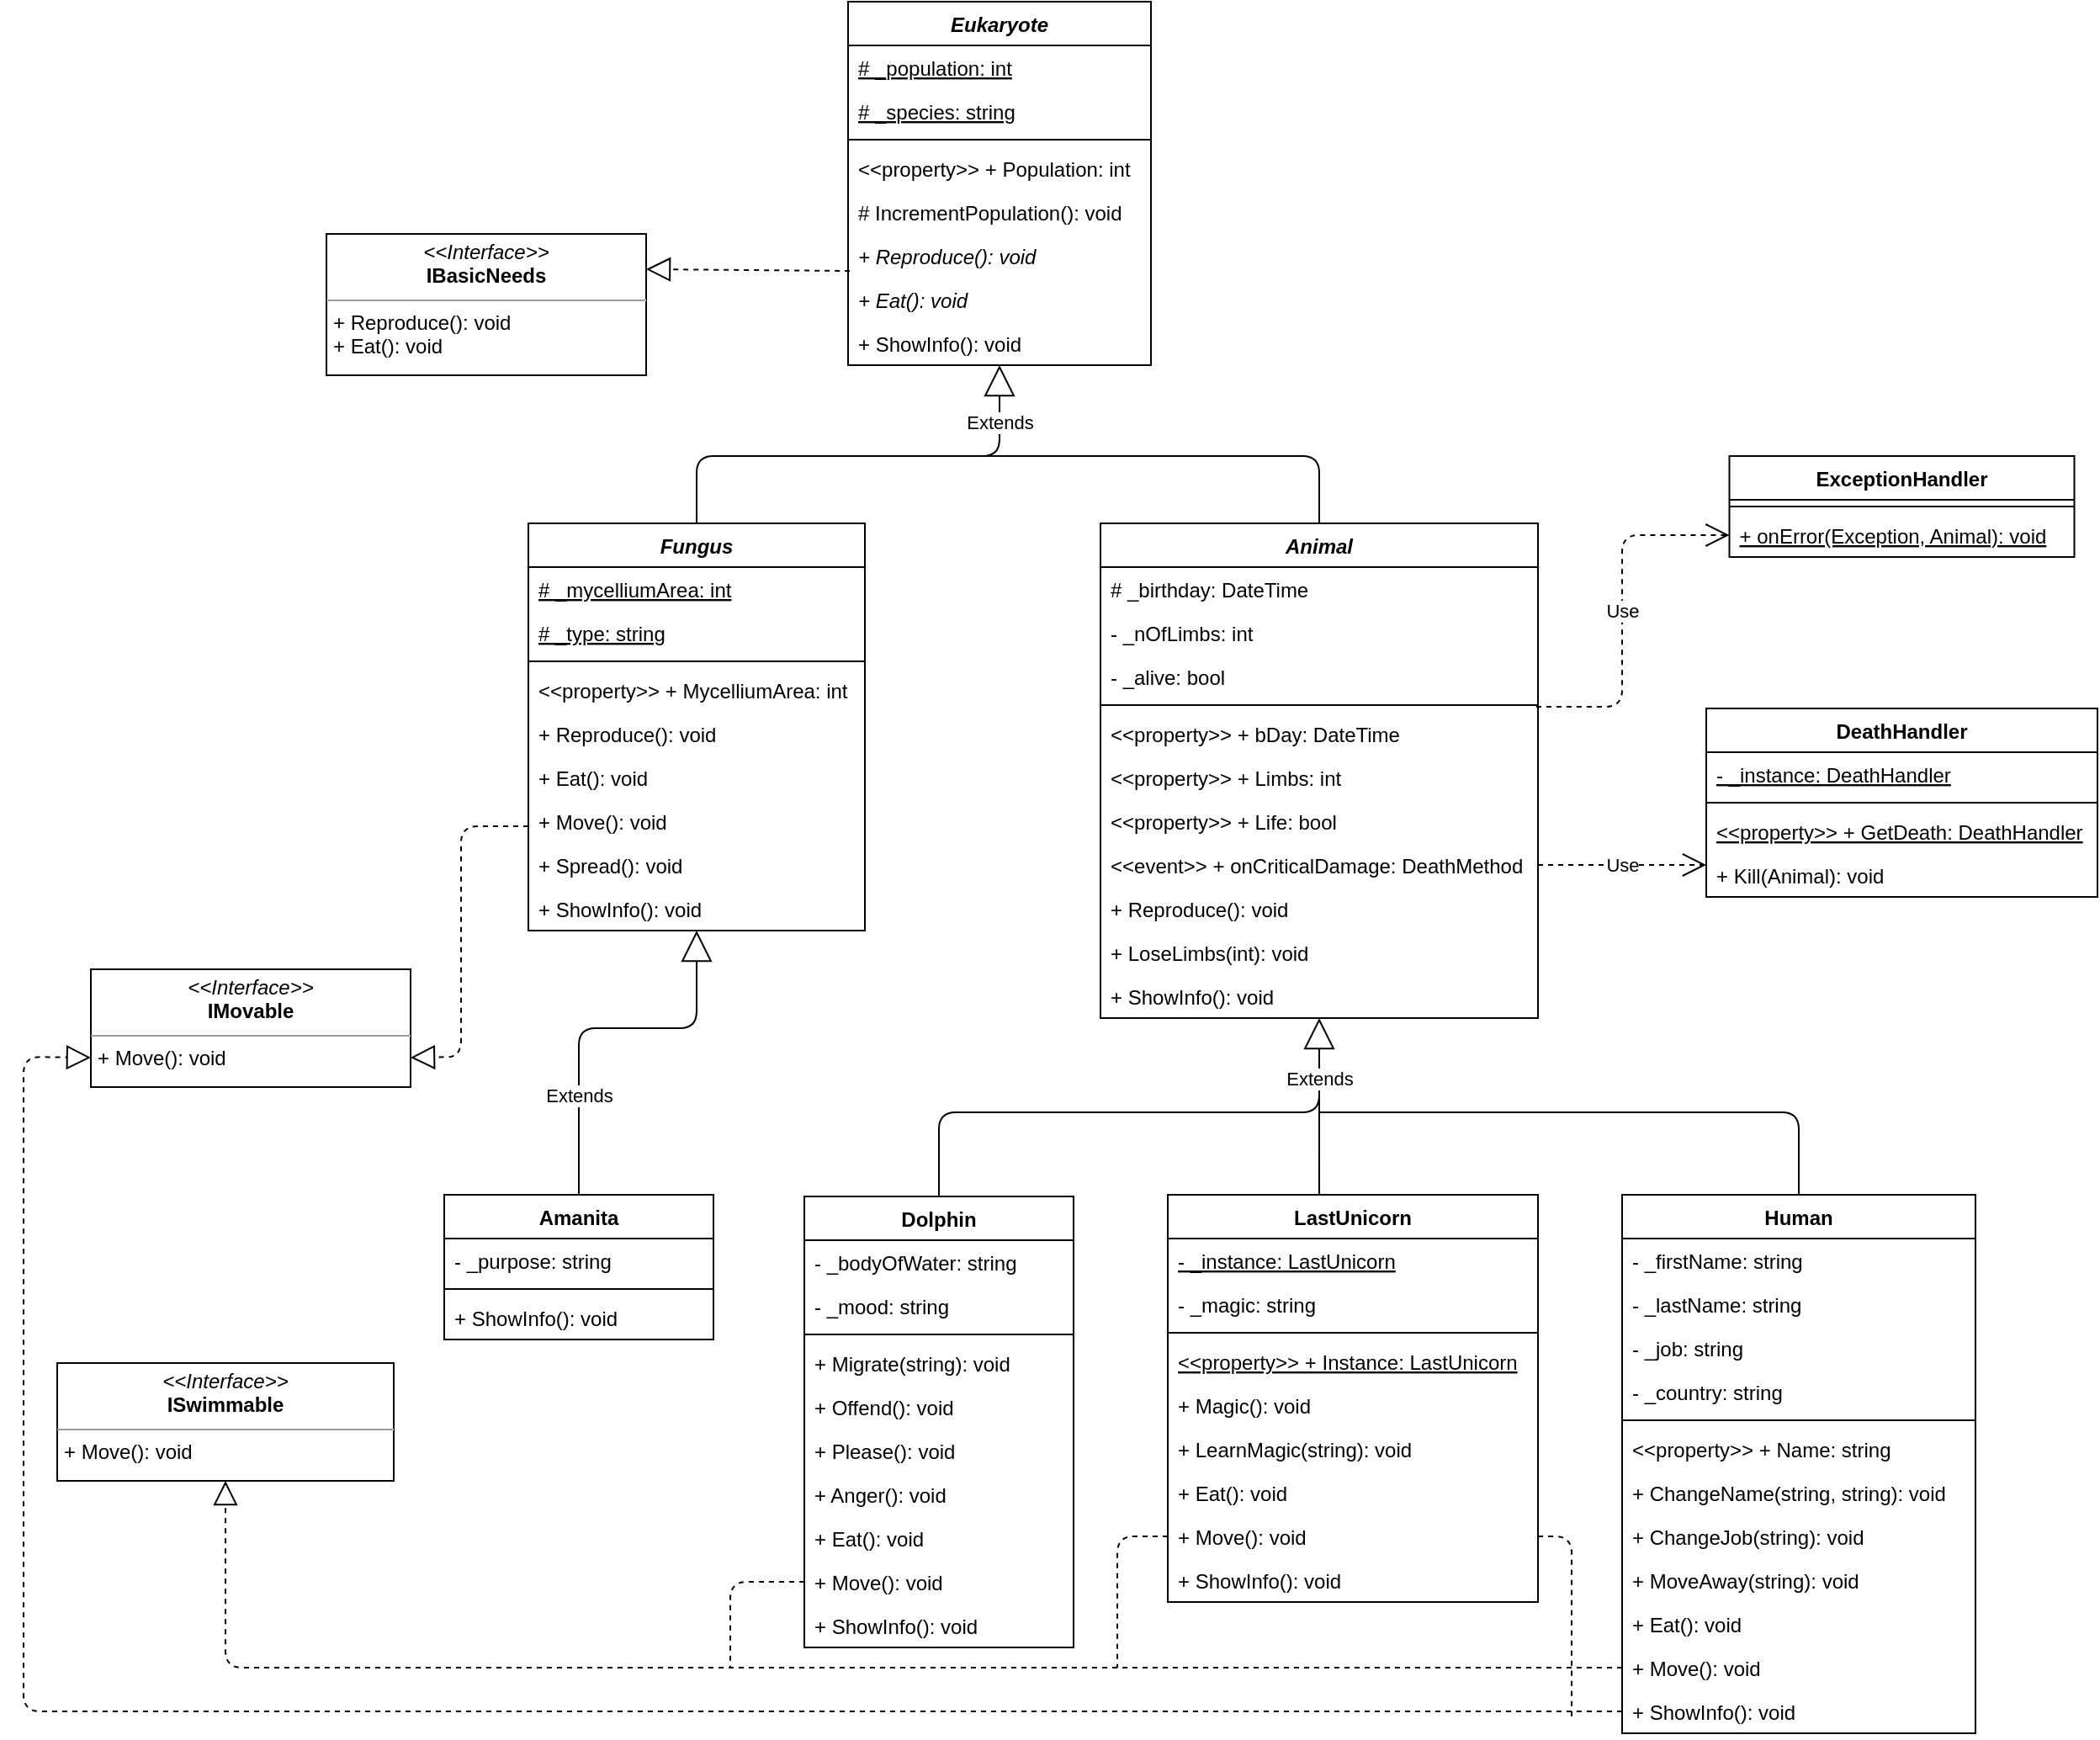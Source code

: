 <mxfile version="13.8.1" type="device"><diagram id="wo3dqONX5-iYI4Mib-73" name="Page-1"><mxGraphModel dx="2858" dy="1104" grid="1" gridSize="10" guides="1" tooltips="1" connect="1" arrows="1" fold="1" page="1" pageScale="1" pageWidth="827" pageHeight="1169" math="0" shadow="0"><root><mxCell id="0"/><mxCell id="1" parent="0"/><mxCell id="CgaPBYnjkdCMX2NC7nPn-116" value="" style="endArrow=none;html=1;exitX=0.409;exitY=0.004;exitDx=0;exitDy=0;exitPerimeter=0;" edge="1" parent="1" source="CgaPBYnjkdCMX2NC7nPn-84"><mxGeometry width="50" height="50" relative="1" as="geometry"><mxPoint x="540" y="630" as="sourcePoint"/><mxPoint x="560" y="660" as="targetPoint"/></mxGeometry></mxCell><mxCell id="CgaPBYnjkdCMX2NC7nPn-5" value="&lt;p style=&quot;margin: 0px ; margin-top: 4px ; text-align: center&quot;&gt;&lt;i&gt;&amp;lt;&amp;lt;Interface&amp;gt;&amp;gt;&lt;/i&gt;&lt;br&gt;&lt;b&gt;IBasicNeeds&lt;/b&gt;&lt;/p&gt;&lt;hr size=&quot;1&quot;&gt;&lt;p style=&quot;margin: 0px ; margin-left: 4px&quot;&gt;+ Reproduce(): void&lt;br&gt;+ Eat(): void&lt;br&gt;&lt;/p&gt;" style="verticalAlign=top;align=left;overflow=fill;fontSize=12;fontFamily=Helvetica;html=1;" vertex="1" parent="1"><mxGeometry x="-30" y="148" width="190" height="84" as="geometry"/></mxCell><mxCell id="CgaPBYnjkdCMX2NC7nPn-28" value="&lt;p style=&quot;margin: 0px ; margin-top: 4px ; text-align: center&quot;&gt;&lt;i&gt;&amp;lt;&amp;lt;Interface&amp;gt;&amp;gt;&lt;/i&gt;&lt;br&gt;&lt;b&gt;IMovable&lt;/b&gt;&lt;/p&gt;&lt;hr size=&quot;1&quot;&gt;&lt;p style=&quot;margin: 0px ; margin-left: 4px&quot;&gt;+ Move(): void&lt;br&gt;&lt;/p&gt;" style="verticalAlign=top;align=left;overflow=fill;fontSize=12;fontFamily=Helvetica;html=1;" vertex="1" parent="1"><mxGeometry x="-170" y="585" width="190" height="70" as="geometry"/></mxCell><mxCell id="CgaPBYnjkdCMX2NC7nPn-30" value="&lt;p style=&quot;margin: 0px ; margin-top: 4px ; text-align: center&quot;&gt;&lt;i&gt;&amp;lt;&amp;lt;Interface&amp;gt;&amp;gt;&lt;/i&gt;&lt;br&gt;&lt;b&gt;ISwimmable&lt;/b&gt;&lt;/p&gt;&lt;hr size=&quot;1&quot;&gt;&lt;p style=&quot;margin: 0px ; margin-left: 4px&quot;&gt;+ Move(): void&lt;br&gt;&lt;/p&gt;" style="verticalAlign=top;align=left;overflow=fill;fontSize=12;fontFamily=Helvetica;html=1;" vertex="1" parent="1"><mxGeometry x="-190" y="819" width="200" height="70" as="geometry"/></mxCell><mxCell id="CgaPBYnjkdCMX2NC7nPn-12" value="Fungus" style="swimlane;fontStyle=3;align=center;verticalAlign=top;childLayout=stackLayout;horizontal=1;startSize=26;horizontalStack=0;resizeParent=1;resizeParentMax=0;resizeLast=0;collapsible=1;marginBottom=0;" vertex="1" parent="1"><mxGeometry x="90" y="320" width="200" height="242" as="geometry"/></mxCell><mxCell id="CgaPBYnjkdCMX2NC7nPn-51" value="# _mycelliumArea: int" style="text;strokeColor=none;fillColor=none;align=left;verticalAlign=top;spacingLeft=4;spacingRight=4;overflow=hidden;rotatable=0;points=[[0,0.5],[1,0.5]];portConstraint=eastwest;fontStyle=4" vertex="1" parent="CgaPBYnjkdCMX2NC7nPn-12"><mxGeometry y="26" width="200" height="26" as="geometry"/></mxCell><mxCell id="CgaPBYnjkdCMX2NC7nPn-52" value="# _type: string" style="text;strokeColor=none;fillColor=none;align=left;verticalAlign=top;spacingLeft=4;spacingRight=4;overflow=hidden;rotatable=0;points=[[0,0.5],[1,0.5]];portConstraint=eastwest;fontStyle=4" vertex="1" parent="CgaPBYnjkdCMX2NC7nPn-12"><mxGeometry y="52" width="200" height="26" as="geometry"/></mxCell><mxCell id="CgaPBYnjkdCMX2NC7nPn-14" value="" style="line;strokeWidth=1;fillColor=none;align=left;verticalAlign=middle;spacingTop=-1;spacingLeft=3;spacingRight=3;rotatable=0;labelPosition=right;points=[];portConstraint=eastwest;" vertex="1" parent="CgaPBYnjkdCMX2NC7nPn-12"><mxGeometry y="78" width="200" height="8" as="geometry"/></mxCell><mxCell id="CgaPBYnjkdCMX2NC7nPn-54" value="&lt;&lt;property&gt;&gt; + MycelliumArea: int" style="text;strokeColor=none;fillColor=none;align=left;verticalAlign=top;spacingLeft=4;spacingRight=4;overflow=hidden;rotatable=0;points=[[0,0.5],[1,0.5]];portConstraint=eastwest;fontStyle=0" vertex="1" parent="CgaPBYnjkdCMX2NC7nPn-12"><mxGeometry y="86" width="200" height="26" as="geometry"/></mxCell><mxCell id="CgaPBYnjkdCMX2NC7nPn-55" value="+ Reproduce(): void" style="text;strokeColor=none;fillColor=none;align=left;verticalAlign=top;spacingLeft=4;spacingRight=4;overflow=hidden;rotatable=0;points=[[0,0.5],[1,0.5]];portConstraint=eastwest;fontStyle=0" vertex="1" parent="CgaPBYnjkdCMX2NC7nPn-12"><mxGeometry y="112" width="200" height="26" as="geometry"/></mxCell><mxCell id="CgaPBYnjkdCMX2NC7nPn-56" value="+ Eat(): void" style="text;strokeColor=none;fillColor=none;align=left;verticalAlign=top;spacingLeft=4;spacingRight=4;overflow=hidden;rotatable=0;points=[[0,0.5],[1,0.5]];portConstraint=eastwest;fontStyle=0" vertex="1" parent="CgaPBYnjkdCMX2NC7nPn-12"><mxGeometry y="138" width="200" height="26" as="geometry"/></mxCell><mxCell id="CgaPBYnjkdCMX2NC7nPn-57" value="+ Move(): void" style="text;strokeColor=none;fillColor=none;align=left;verticalAlign=top;spacingLeft=4;spacingRight=4;overflow=hidden;rotatable=0;points=[[0,0.5],[1,0.5]];portConstraint=eastwest;fontStyle=0" vertex="1" parent="CgaPBYnjkdCMX2NC7nPn-12"><mxGeometry y="164" width="200" height="26" as="geometry"/></mxCell><mxCell id="CgaPBYnjkdCMX2NC7nPn-58" value="+ Spread(): void" style="text;strokeColor=none;fillColor=none;align=left;verticalAlign=top;spacingLeft=4;spacingRight=4;overflow=hidden;rotatable=0;points=[[0,0.5],[1,0.5]];portConstraint=eastwest;fontStyle=0" vertex="1" parent="CgaPBYnjkdCMX2NC7nPn-12"><mxGeometry y="190" width="200" height="26" as="geometry"/></mxCell><mxCell id="CgaPBYnjkdCMX2NC7nPn-59" value="+ ShowInfo(): void" style="text;strokeColor=none;fillColor=none;align=left;verticalAlign=top;spacingLeft=4;spacingRight=4;overflow=hidden;rotatable=0;points=[[0,0.5],[1,0.5]];portConstraint=eastwest;fontStyle=0" vertex="1" parent="CgaPBYnjkdCMX2NC7nPn-12"><mxGeometry y="216" width="200" height="26" as="geometry"/></mxCell><mxCell id="CgaPBYnjkdCMX2NC7nPn-1" value="Animal" style="swimlane;fontStyle=3;align=center;verticalAlign=top;childLayout=stackLayout;horizontal=1;startSize=26;horizontalStack=0;resizeParent=1;resizeParentMax=0;resizeLast=0;collapsible=1;marginBottom=0;" vertex="1" parent="1"><mxGeometry x="430" y="320" width="260" height="294" as="geometry"/></mxCell><mxCell id="CgaPBYnjkdCMX2NC7nPn-2" value="# _birthday: DateTime" style="text;strokeColor=none;fillColor=none;align=left;verticalAlign=top;spacingLeft=4;spacingRight=4;overflow=hidden;rotatable=0;points=[[0,0.5],[1,0.5]];portConstraint=eastwest;" vertex="1" parent="CgaPBYnjkdCMX2NC7nPn-1"><mxGeometry y="26" width="260" height="26" as="geometry"/></mxCell><mxCell id="CgaPBYnjkdCMX2NC7nPn-40" value="- _nOfLimbs: int" style="text;strokeColor=none;fillColor=none;align=left;verticalAlign=top;spacingLeft=4;spacingRight=4;overflow=hidden;rotatable=0;points=[[0,0.5],[1,0.5]];portConstraint=eastwest;" vertex="1" parent="CgaPBYnjkdCMX2NC7nPn-1"><mxGeometry y="52" width="260" height="26" as="geometry"/></mxCell><mxCell id="CgaPBYnjkdCMX2NC7nPn-47" value="- _alive: bool" style="text;strokeColor=none;fillColor=none;align=left;verticalAlign=top;spacingLeft=4;spacingRight=4;overflow=hidden;rotatable=0;points=[[0,0.5],[1,0.5]];portConstraint=eastwest;" vertex="1" parent="CgaPBYnjkdCMX2NC7nPn-1"><mxGeometry y="78" width="260" height="26" as="geometry"/></mxCell><mxCell id="CgaPBYnjkdCMX2NC7nPn-3" value="" style="line;strokeWidth=1;fillColor=none;align=left;verticalAlign=middle;spacingTop=-1;spacingLeft=3;spacingRight=3;rotatable=0;labelPosition=right;points=[];portConstraint=eastwest;" vertex="1" parent="CgaPBYnjkdCMX2NC7nPn-1"><mxGeometry y="104" width="260" height="8" as="geometry"/></mxCell><mxCell id="CgaPBYnjkdCMX2NC7nPn-48" value="&lt;&lt;property&gt;&gt; + bDay: DateTime" style="text;strokeColor=none;fillColor=none;align=left;verticalAlign=top;spacingLeft=4;spacingRight=4;overflow=hidden;rotatable=0;points=[[0,0.5],[1,0.5]];portConstraint=eastwest;fontStyle=0" vertex="1" parent="CgaPBYnjkdCMX2NC7nPn-1"><mxGeometry y="112" width="260" height="26" as="geometry"/></mxCell><mxCell id="CgaPBYnjkdCMX2NC7nPn-49" value="&lt;&lt;property&gt;&gt; + Limbs: int" style="text;strokeColor=none;fillColor=none;align=left;verticalAlign=top;spacingLeft=4;spacingRight=4;overflow=hidden;rotatable=0;points=[[0,0.5],[1,0.5]];portConstraint=eastwest;fontStyle=0" vertex="1" parent="CgaPBYnjkdCMX2NC7nPn-1"><mxGeometry y="138" width="260" height="26" as="geometry"/></mxCell><mxCell id="CgaPBYnjkdCMX2NC7nPn-50" value="&lt;&lt;property&gt;&gt; + Life: bool" style="text;strokeColor=none;fillColor=none;align=left;verticalAlign=top;spacingLeft=4;spacingRight=4;overflow=hidden;rotatable=0;points=[[0,0.5],[1,0.5]];portConstraint=eastwest;fontStyle=0" vertex="1" parent="CgaPBYnjkdCMX2NC7nPn-1"><mxGeometry y="164" width="260" height="26" as="geometry"/></mxCell><mxCell id="CgaPBYnjkdCMX2NC7nPn-99" value="&lt;&lt;event&gt;&gt; + onCriticalDamage: DeathMethod" style="text;strokeColor=none;fillColor=none;align=left;verticalAlign=top;spacingLeft=4;spacingRight=4;overflow=hidden;rotatable=0;points=[[0,0.5],[1,0.5]];portConstraint=eastwest;fontStyle=0" vertex="1" parent="CgaPBYnjkdCMX2NC7nPn-1"><mxGeometry y="190" width="260" height="26" as="geometry"/></mxCell><mxCell id="CgaPBYnjkdCMX2NC7nPn-41" value="+ Reproduce(): void" style="text;strokeColor=none;fillColor=none;align=left;verticalAlign=top;spacingLeft=4;spacingRight=4;overflow=hidden;rotatable=0;points=[[0,0.5],[1,0.5]];portConstraint=eastwest;fontStyle=0" vertex="1" parent="CgaPBYnjkdCMX2NC7nPn-1"><mxGeometry y="216" width="260" height="26" as="geometry"/></mxCell><mxCell id="CgaPBYnjkdCMX2NC7nPn-42" value="+ LoseLimbs(int): void" style="text;strokeColor=none;fillColor=none;align=left;verticalAlign=top;spacingLeft=4;spacingRight=4;overflow=hidden;rotatable=0;points=[[0,0.5],[1,0.5]];portConstraint=eastwest;fontStyle=0" vertex="1" parent="CgaPBYnjkdCMX2NC7nPn-1"><mxGeometry y="242" width="260" height="26" as="geometry"/></mxCell><mxCell id="CgaPBYnjkdCMX2NC7nPn-43" value="+ ShowInfo(): void" style="text;strokeColor=none;fillColor=none;align=left;verticalAlign=top;spacingLeft=4;spacingRight=4;overflow=hidden;rotatable=0;points=[[0,0.5],[1,0.5]];portConstraint=eastwest;" vertex="1" parent="CgaPBYnjkdCMX2NC7nPn-1"><mxGeometry y="268" width="260" height="26" as="geometry"/></mxCell><mxCell id="CgaPBYnjkdCMX2NC7nPn-31" value="Eukaryote" style="swimlane;fontStyle=3;align=center;verticalAlign=top;childLayout=stackLayout;horizontal=1;startSize=26;horizontalStack=0;resizeParent=1;resizeParentMax=0;resizeLast=0;collapsible=1;marginBottom=0;" vertex="1" parent="1"><mxGeometry x="280" y="10" width="180" height="216" as="geometry"/></mxCell><mxCell id="CgaPBYnjkdCMX2NC7nPn-32" value="# _population: int" style="text;strokeColor=none;fillColor=none;align=left;verticalAlign=top;spacingLeft=4;spacingRight=4;overflow=hidden;rotatable=0;points=[[0,0.5],[1,0.5]];portConstraint=eastwest;fontStyle=4" vertex="1" parent="CgaPBYnjkdCMX2NC7nPn-31"><mxGeometry y="26" width="180" height="26" as="geometry"/></mxCell><mxCell id="CgaPBYnjkdCMX2NC7nPn-35" value="# _species: string" style="text;strokeColor=none;fillColor=none;align=left;verticalAlign=top;spacingLeft=4;spacingRight=4;overflow=hidden;rotatable=0;points=[[0,0.5],[1,0.5]];portConstraint=eastwest;fontStyle=4" vertex="1" parent="CgaPBYnjkdCMX2NC7nPn-31"><mxGeometry y="52" width="180" height="26" as="geometry"/></mxCell><mxCell id="CgaPBYnjkdCMX2NC7nPn-33" value="" style="line;strokeWidth=1;fillColor=none;align=left;verticalAlign=middle;spacingTop=-1;spacingLeft=3;spacingRight=3;rotatable=0;labelPosition=right;points=[];portConstraint=eastwest;" vertex="1" parent="CgaPBYnjkdCMX2NC7nPn-31"><mxGeometry y="78" width="180" height="8" as="geometry"/></mxCell><mxCell id="CgaPBYnjkdCMX2NC7nPn-45" value="&lt;&lt;property&gt;&gt; + Population: int" style="text;strokeColor=none;fillColor=none;align=left;verticalAlign=top;spacingLeft=4;spacingRight=4;overflow=hidden;rotatable=0;points=[[0,0.5],[1,0.5]];portConstraint=eastwest;fontStyle=0" vertex="1" parent="CgaPBYnjkdCMX2NC7nPn-31"><mxGeometry y="86" width="180" height="26" as="geometry"/></mxCell><mxCell id="CgaPBYnjkdCMX2NC7nPn-34" value="# IncrementPopulation(): void" style="text;strokeColor=none;fillColor=none;align=left;verticalAlign=top;spacingLeft=4;spacingRight=4;overflow=hidden;rotatable=0;points=[[0,0.5],[1,0.5]];portConstraint=eastwest;" vertex="1" parent="CgaPBYnjkdCMX2NC7nPn-31"><mxGeometry y="112" width="180" height="26" as="geometry"/></mxCell><mxCell id="CgaPBYnjkdCMX2NC7nPn-36" value="+ Reproduce(): void" style="text;strokeColor=none;fillColor=none;align=left;verticalAlign=top;spacingLeft=4;spacingRight=4;overflow=hidden;rotatable=0;points=[[0,0.5],[1,0.5]];portConstraint=eastwest;fontStyle=2" vertex="1" parent="CgaPBYnjkdCMX2NC7nPn-31"><mxGeometry y="138" width="180" height="26" as="geometry"/></mxCell><mxCell id="CgaPBYnjkdCMX2NC7nPn-38" value="+ Eat(): void" style="text;strokeColor=none;fillColor=none;align=left;verticalAlign=top;spacingLeft=4;spacingRight=4;overflow=hidden;rotatable=0;points=[[0,0.5],[1,0.5]];portConstraint=eastwest;fontStyle=2" vertex="1" parent="CgaPBYnjkdCMX2NC7nPn-31"><mxGeometry y="164" width="180" height="26" as="geometry"/></mxCell><mxCell id="CgaPBYnjkdCMX2NC7nPn-39" value="+ ShowInfo(): void" style="text;strokeColor=none;fillColor=none;align=left;verticalAlign=top;spacingLeft=4;spacingRight=4;overflow=hidden;rotatable=0;points=[[0,0.5],[1,0.5]];portConstraint=eastwest;fontStyle=0" vertex="1" parent="CgaPBYnjkdCMX2NC7nPn-31"><mxGeometry y="190" width="180" height="26" as="geometry"/></mxCell><mxCell id="CgaPBYnjkdCMX2NC7nPn-20" value="Dolphin" style="swimlane;fontStyle=1;align=center;verticalAlign=top;childLayout=stackLayout;horizontal=1;startSize=26;horizontalStack=0;resizeParent=1;resizeParentMax=0;resizeLast=0;collapsible=1;marginBottom=0;" vertex="1" parent="1"><mxGeometry x="254" y="720" width="160" height="268" as="geometry"/></mxCell><mxCell id="CgaPBYnjkdCMX2NC7nPn-61" value="- _bodyOfWater: string" style="text;strokeColor=none;fillColor=none;align=left;verticalAlign=top;spacingLeft=4;spacingRight=4;overflow=hidden;rotatable=0;points=[[0,0.5],[1,0.5]];portConstraint=eastwest;" vertex="1" parent="CgaPBYnjkdCMX2NC7nPn-20"><mxGeometry y="26" width="160" height="26" as="geometry"/></mxCell><mxCell id="CgaPBYnjkdCMX2NC7nPn-60" value="- _mood: string" style="text;strokeColor=none;fillColor=none;align=left;verticalAlign=top;spacingLeft=4;spacingRight=4;overflow=hidden;rotatable=0;points=[[0,0.5],[1,0.5]];portConstraint=eastwest;" vertex="1" parent="CgaPBYnjkdCMX2NC7nPn-20"><mxGeometry y="52" width="160" height="26" as="geometry"/></mxCell><mxCell id="CgaPBYnjkdCMX2NC7nPn-22" value="" style="line;strokeWidth=1;fillColor=none;align=left;verticalAlign=middle;spacingTop=-1;spacingLeft=3;spacingRight=3;rotatable=0;labelPosition=right;points=[];portConstraint=eastwest;" vertex="1" parent="CgaPBYnjkdCMX2NC7nPn-20"><mxGeometry y="78" width="160" height="8" as="geometry"/></mxCell><mxCell id="CgaPBYnjkdCMX2NC7nPn-63" value="+ Migrate(string): void" style="text;strokeColor=none;fillColor=none;align=left;verticalAlign=top;spacingLeft=4;spacingRight=4;overflow=hidden;rotatable=0;points=[[0,0.5],[1,0.5]];portConstraint=eastwest;fontStyle=0" vertex="1" parent="CgaPBYnjkdCMX2NC7nPn-20"><mxGeometry y="86" width="160" height="26" as="geometry"/></mxCell><mxCell id="CgaPBYnjkdCMX2NC7nPn-66" value="+ Offend(): void" style="text;strokeColor=none;fillColor=none;align=left;verticalAlign=top;spacingLeft=4;spacingRight=4;overflow=hidden;rotatable=0;points=[[0,0.5],[1,0.5]];portConstraint=eastwest;fontStyle=0" vertex="1" parent="CgaPBYnjkdCMX2NC7nPn-20"><mxGeometry y="112" width="160" height="26" as="geometry"/></mxCell><mxCell id="CgaPBYnjkdCMX2NC7nPn-65" value="+ Please(): void" style="text;strokeColor=none;fillColor=none;align=left;verticalAlign=top;spacingLeft=4;spacingRight=4;overflow=hidden;rotatable=0;points=[[0,0.5],[1,0.5]];portConstraint=eastwest;fontStyle=0" vertex="1" parent="CgaPBYnjkdCMX2NC7nPn-20"><mxGeometry y="138" width="160" height="26" as="geometry"/></mxCell><mxCell id="CgaPBYnjkdCMX2NC7nPn-64" value="+ Anger(): void" style="text;strokeColor=none;fillColor=none;align=left;verticalAlign=top;spacingLeft=4;spacingRight=4;overflow=hidden;rotatable=0;points=[[0,0.5],[1,0.5]];portConstraint=eastwest;fontStyle=0" vertex="1" parent="CgaPBYnjkdCMX2NC7nPn-20"><mxGeometry y="164" width="160" height="26" as="geometry"/></mxCell><mxCell id="CgaPBYnjkdCMX2NC7nPn-67" value="+ Eat(): void" style="text;strokeColor=none;fillColor=none;align=left;verticalAlign=top;spacingLeft=4;spacingRight=4;overflow=hidden;rotatable=0;points=[[0,0.5],[1,0.5]];portConstraint=eastwest;fontStyle=0" vertex="1" parent="CgaPBYnjkdCMX2NC7nPn-20"><mxGeometry y="190" width="160" height="26" as="geometry"/></mxCell><mxCell id="CgaPBYnjkdCMX2NC7nPn-68" value="+ Move(): void" style="text;strokeColor=none;fillColor=none;align=left;verticalAlign=top;spacingLeft=4;spacingRight=4;overflow=hidden;rotatable=0;points=[[0,0.5],[1,0.5]];portConstraint=eastwest;fontStyle=0" vertex="1" parent="CgaPBYnjkdCMX2NC7nPn-20"><mxGeometry y="216" width="160" height="26" as="geometry"/></mxCell><mxCell id="CgaPBYnjkdCMX2NC7nPn-62" value="+ ShowInfo(): void" style="text;strokeColor=none;fillColor=none;align=left;verticalAlign=top;spacingLeft=4;spacingRight=4;overflow=hidden;rotatable=0;points=[[0,0.5],[1,0.5]];portConstraint=eastwest;fontStyle=0" vertex="1" parent="CgaPBYnjkdCMX2NC7nPn-20"><mxGeometry y="242" width="160" height="26" as="geometry"/></mxCell><mxCell id="CgaPBYnjkdCMX2NC7nPn-84" value="LastUnicorn" style="swimlane;fontStyle=1;align=center;verticalAlign=top;childLayout=stackLayout;horizontal=1;startSize=26;horizontalStack=0;resizeParent=1;resizeParentMax=0;resizeLast=0;collapsible=1;marginBottom=0;" vertex="1" parent="1"><mxGeometry x="470" y="719" width="220" height="242" as="geometry"/></mxCell><mxCell id="CgaPBYnjkdCMX2NC7nPn-88" value="- _instance: LastUnicorn" style="text;strokeColor=none;fillColor=none;align=left;verticalAlign=top;spacingLeft=4;spacingRight=4;overflow=hidden;rotatable=0;points=[[0,0.5],[1,0.5]];portConstraint=eastwest;fontStyle=4" vertex="1" parent="CgaPBYnjkdCMX2NC7nPn-84"><mxGeometry y="26" width="220" height="26" as="geometry"/></mxCell><mxCell id="CgaPBYnjkdCMX2NC7nPn-89" value="- _magic: string" style="text;strokeColor=none;fillColor=none;align=left;verticalAlign=top;spacingLeft=4;spacingRight=4;overflow=hidden;rotatable=0;points=[[0,0.5],[1,0.5]];portConstraint=eastwest;" vertex="1" parent="CgaPBYnjkdCMX2NC7nPn-84"><mxGeometry y="52" width="220" height="26" as="geometry"/></mxCell><mxCell id="CgaPBYnjkdCMX2NC7nPn-86" value="" style="line;strokeWidth=1;fillColor=none;align=left;verticalAlign=middle;spacingTop=-1;spacingLeft=3;spacingRight=3;rotatable=0;labelPosition=right;points=[];portConstraint=eastwest;" vertex="1" parent="CgaPBYnjkdCMX2NC7nPn-84"><mxGeometry y="78" width="220" height="8" as="geometry"/></mxCell><mxCell id="CgaPBYnjkdCMX2NC7nPn-91" value="&lt;&lt;property&gt;&gt; + Instance: LastUnicorn" style="text;strokeColor=none;fillColor=none;align=left;verticalAlign=top;spacingLeft=4;spacingRight=4;overflow=hidden;rotatable=0;points=[[0,0.5],[1,0.5]];portConstraint=eastwest;fontStyle=4" vertex="1" parent="CgaPBYnjkdCMX2NC7nPn-84"><mxGeometry y="86" width="220" height="26" as="geometry"/></mxCell><mxCell id="CgaPBYnjkdCMX2NC7nPn-87" value="+ Magic(): void" style="text;strokeColor=none;fillColor=none;align=left;verticalAlign=top;spacingLeft=4;spacingRight=4;overflow=hidden;rotatable=0;points=[[0,0.5],[1,0.5]];portConstraint=eastwest;" vertex="1" parent="CgaPBYnjkdCMX2NC7nPn-84"><mxGeometry y="112" width="220" height="26" as="geometry"/></mxCell><mxCell id="CgaPBYnjkdCMX2NC7nPn-90" value="+ LearnMagic(string): void" style="text;strokeColor=none;fillColor=none;align=left;verticalAlign=top;spacingLeft=4;spacingRight=4;overflow=hidden;rotatable=0;points=[[0,0.5],[1,0.5]];portConstraint=eastwest;fontStyle=0" vertex="1" parent="CgaPBYnjkdCMX2NC7nPn-84"><mxGeometry y="138" width="220" height="26" as="geometry"/></mxCell><mxCell id="CgaPBYnjkdCMX2NC7nPn-92" value="+ Eat(): void" style="text;strokeColor=none;fillColor=none;align=left;verticalAlign=top;spacingLeft=4;spacingRight=4;overflow=hidden;rotatable=0;points=[[0,0.5],[1,0.5]];portConstraint=eastwest;fontStyle=0" vertex="1" parent="CgaPBYnjkdCMX2NC7nPn-84"><mxGeometry y="164" width="220" height="26" as="geometry"/></mxCell><mxCell id="CgaPBYnjkdCMX2NC7nPn-93" value="+ Move(): void" style="text;strokeColor=none;fillColor=none;align=left;verticalAlign=top;spacingLeft=4;spacingRight=4;overflow=hidden;rotatable=0;points=[[0,0.5],[1,0.5]];portConstraint=eastwest;fontStyle=0" vertex="1" parent="CgaPBYnjkdCMX2NC7nPn-84"><mxGeometry y="190" width="220" height="26" as="geometry"/></mxCell><mxCell id="CgaPBYnjkdCMX2NC7nPn-94" value="+ ShowInfo(): void" style="text;strokeColor=none;fillColor=none;align=left;verticalAlign=top;spacingLeft=4;spacingRight=4;overflow=hidden;rotatable=0;points=[[0,0.5],[1,0.5]];portConstraint=eastwest;fontStyle=0" vertex="1" parent="CgaPBYnjkdCMX2NC7nPn-84"><mxGeometry y="216" width="220" height="26" as="geometry"/></mxCell><mxCell id="CgaPBYnjkdCMX2NC7nPn-16" value="Human" style="swimlane;fontStyle=1;align=center;verticalAlign=top;childLayout=stackLayout;horizontal=1;startSize=26;horizontalStack=0;resizeParent=1;resizeParentMax=0;resizeLast=0;collapsible=1;marginBottom=0;" vertex="1" parent="1"><mxGeometry x="740" y="719" width="210" height="320" as="geometry"/></mxCell><mxCell id="CgaPBYnjkdCMX2NC7nPn-70" value="- _firstName: string" style="text;strokeColor=none;fillColor=none;align=left;verticalAlign=top;spacingLeft=4;spacingRight=4;overflow=hidden;rotatable=0;points=[[0,0.5],[1,0.5]];portConstraint=eastwest;" vertex="1" parent="CgaPBYnjkdCMX2NC7nPn-16"><mxGeometry y="26" width="210" height="26" as="geometry"/></mxCell><mxCell id="CgaPBYnjkdCMX2NC7nPn-71" value="- _lastName: string" style="text;strokeColor=none;fillColor=none;align=left;verticalAlign=top;spacingLeft=4;spacingRight=4;overflow=hidden;rotatable=0;points=[[0,0.5],[1,0.5]];portConstraint=eastwest;" vertex="1" parent="CgaPBYnjkdCMX2NC7nPn-16"><mxGeometry y="52" width="210" height="26" as="geometry"/></mxCell><mxCell id="CgaPBYnjkdCMX2NC7nPn-73" value="- _job: string" style="text;strokeColor=none;fillColor=none;align=left;verticalAlign=top;spacingLeft=4;spacingRight=4;overflow=hidden;rotatable=0;points=[[0,0.5],[1,0.5]];portConstraint=eastwest;" vertex="1" parent="CgaPBYnjkdCMX2NC7nPn-16"><mxGeometry y="78" width="210" height="26" as="geometry"/></mxCell><mxCell id="CgaPBYnjkdCMX2NC7nPn-74" value="- _country: string" style="text;strokeColor=none;fillColor=none;align=left;verticalAlign=top;spacingLeft=4;spacingRight=4;overflow=hidden;rotatable=0;points=[[0,0.5],[1,0.5]];portConstraint=eastwest;" vertex="1" parent="CgaPBYnjkdCMX2NC7nPn-16"><mxGeometry y="104" width="210" height="26" as="geometry"/></mxCell><mxCell id="CgaPBYnjkdCMX2NC7nPn-18" value="" style="line;strokeWidth=1;fillColor=none;align=left;verticalAlign=middle;spacingTop=-1;spacingLeft=3;spacingRight=3;rotatable=0;labelPosition=right;points=[];portConstraint=eastwest;" vertex="1" parent="CgaPBYnjkdCMX2NC7nPn-16"><mxGeometry y="130" width="210" height="8" as="geometry"/></mxCell><mxCell id="CgaPBYnjkdCMX2NC7nPn-72" value="&lt;&lt;property&gt;&gt; + Name: string" style="text;strokeColor=none;fillColor=none;align=left;verticalAlign=top;spacingLeft=4;spacingRight=4;overflow=hidden;rotatable=0;points=[[0,0.5],[1,0.5]];portConstraint=eastwest;fontStyle=0" vertex="1" parent="CgaPBYnjkdCMX2NC7nPn-16"><mxGeometry y="138" width="210" height="26" as="geometry"/></mxCell><mxCell id="CgaPBYnjkdCMX2NC7nPn-76" value="+ ChangeName(string, string): void" style="text;strokeColor=none;fillColor=none;align=left;verticalAlign=top;spacingLeft=4;spacingRight=4;overflow=hidden;rotatable=0;points=[[0,0.5],[1,0.5]];portConstraint=eastwest;fontStyle=0" vertex="1" parent="CgaPBYnjkdCMX2NC7nPn-16"><mxGeometry y="164" width="210" height="26" as="geometry"/></mxCell><mxCell id="CgaPBYnjkdCMX2NC7nPn-77" value="+ ChangeJob(string): void" style="text;strokeColor=none;fillColor=none;align=left;verticalAlign=top;spacingLeft=4;spacingRight=4;overflow=hidden;rotatable=0;points=[[0,0.5],[1,0.5]];portConstraint=eastwest;fontStyle=0" vertex="1" parent="CgaPBYnjkdCMX2NC7nPn-16"><mxGeometry y="190" width="210" height="26" as="geometry"/></mxCell><mxCell id="CgaPBYnjkdCMX2NC7nPn-78" value="+ MoveAway(string): void" style="text;strokeColor=none;fillColor=none;align=left;verticalAlign=top;spacingLeft=4;spacingRight=4;overflow=hidden;rotatable=0;points=[[0,0.5],[1,0.5]];portConstraint=eastwest;fontStyle=0" vertex="1" parent="CgaPBYnjkdCMX2NC7nPn-16"><mxGeometry y="216" width="210" height="26" as="geometry"/></mxCell><mxCell id="CgaPBYnjkdCMX2NC7nPn-79" value="+ Eat(): void" style="text;strokeColor=none;fillColor=none;align=left;verticalAlign=top;spacingLeft=4;spacingRight=4;overflow=hidden;rotatable=0;points=[[0,0.5],[1,0.5]];portConstraint=eastwest;fontStyle=0" vertex="1" parent="CgaPBYnjkdCMX2NC7nPn-16"><mxGeometry y="242" width="210" height="26" as="geometry"/></mxCell><mxCell id="CgaPBYnjkdCMX2NC7nPn-80" value="+ Move(): void" style="text;strokeColor=none;fillColor=none;align=left;verticalAlign=top;spacingLeft=4;spacingRight=4;overflow=hidden;rotatable=0;points=[[0,0.5],[1,0.5]];portConstraint=eastwest;fontStyle=0" vertex="1" parent="CgaPBYnjkdCMX2NC7nPn-16"><mxGeometry y="268" width="210" height="26" as="geometry"/></mxCell><mxCell id="CgaPBYnjkdCMX2NC7nPn-81" value="+ ShowInfo(): void" style="text;strokeColor=none;fillColor=none;align=left;verticalAlign=top;spacingLeft=4;spacingRight=4;overflow=hidden;rotatable=0;points=[[0,0.5],[1,0.5]];portConstraint=eastwest;fontStyle=0" vertex="1" parent="CgaPBYnjkdCMX2NC7nPn-16"><mxGeometry y="294" width="210" height="26" as="geometry"/></mxCell><mxCell id="CgaPBYnjkdCMX2NC7nPn-111" value="Extends" style="endArrow=block;endSize=16;endFill=0;html=1;exitX=0.5;exitY=0;exitDx=0;exitDy=0;entryX=0.5;entryY=1;entryDx=0;entryDy=0;" edge="1" parent="1" source="CgaPBYnjkdCMX2NC7nPn-24" target="CgaPBYnjkdCMX2NC7nPn-12"><mxGeometry x="-0.48" width="160" relative="1" as="geometry"><mxPoint x="94" y="640" as="sourcePoint"/><mxPoint x="254" y="640" as="targetPoint"/><Array as="points"><mxPoint x="120" y="620"/><mxPoint x="190" y="620"/></Array><mxPoint as="offset"/></mxGeometry></mxCell><mxCell id="CgaPBYnjkdCMX2NC7nPn-112" value="Extends" style="endArrow=block;endSize=16;endFill=0;html=1;exitX=0.5;exitY=0;exitDx=0;exitDy=0;entryX=0.5;entryY=1;entryDx=0;entryDy=0;" edge="1" parent="1" source="CgaPBYnjkdCMX2NC7nPn-20" target="CgaPBYnjkdCMX2NC7nPn-1"><mxGeometry x="0.783" width="160" relative="1" as="geometry"><mxPoint x="90" y="757" as="sourcePoint"/><mxPoint x="240" y="600" as="targetPoint"/><Array as="points"><mxPoint x="334" y="670"/><mxPoint x="560" y="670"/></Array><mxPoint as="offset"/></mxGeometry></mxCell><mxCell id="CgaPBYnjkdCMX2NC7nPn-117" value="" style="endArrow=none;html=1;exitX=0.5;exitY=0;exitDx=0;exitDy=0;" edge="1" parent="1" source="CgaPBYnjkdCMX2NC7nPn-16"><mxGeometry width="50" height="50" relative="1" as="geometry"><mxPoint x="540" y="630" as="sourcePoint"/><mxPoint x="560" y="670" as="targetPoint"/><Array as="points"><mxPoint x="845" y="670"/></Array></mxGeometry></mxCell><mxCell id="CgaPBYnjkdCMX2NC7nPn-118" value="Extends" style="endArrow=block;endSize=16;endFill=0;html=1;exitX=0.5;exitY=0;exitDx=0;exitDy=0;entryX=0.5;entryY=1;entryDx=0;entryDy=0;" edge="1" parent="1" source="CgaPBYnjkdCMX2NC7nPn-12" target="CgaPBYnjkdCMX2NC7nPn-31"><mxGeometry x="0.752" width="160" relative="1" as="geometry"><mxPoint x="490" y="330" as="sourcePoint"/><mxPoint x="650" y="330" as="targetPoint"/><Array as="points"><mxPoint x="190" y="320"/><mxPoint x="190" y="280"/><mxPoint x="320" y="280"/><mxPoint x="370" y="280"/></Array><mxPoint as="offset"/></mxGeometry></mxCell><mxCell id="CgaPBYnjkdCMX2NC7nPn-119" value="" style="endArrow=none;html=1;exitX=0.5;exitY=0;exitDx=0;exitDy=0;" edge="1" parent="1" source="CgaPBYnjkdCMX2NC7nPn-1"><mxGeometry width="50" height="50" relative="1" as="geometry"><mxPoint x="540" y="360" as="sourcePoint"/><mxPoint x="360" y="280" as="targetPoint"/><Array as="points"><mxPoint x="560" y="280"/></Array></mxGeometry></mxCell><mxCell id="CgaPBYnjkdCMX2NC7nPn-120" value="" style="endArrow=block;dashed=1;endFill=0;endSize=12;html=1;entryX=1;entryY=0.25;entryDx=0;entryDy=0;exitX=0.006;exitY=0.846;exitDx=0;exitDy=0;exitPerimeter=0;" edge="1" parent="1" source="CgaPBYnjkdCMX2NC7nPn-36" target="CgaPBYnjkdCMX2NC7nPn-5"><mxGeometry width="160" relative="1" as="geometry"><mxPoint x="220" y="210" as="sourcePoint"/><mxPoint x="180" y="118" as="targetPoint"/></mxGeometry></mxCell><mxCell id="CgaPBYnjkdCMX2NC7nPn-121" value="" style="endArrow=block;dashed=1;endFill=0;endSize=12;html=1;entryX=1;entryY=0.75;entryDx=0;entryDy=0;" edge="1" parent="1" target="CgaPBYnjkdCMX2NC7nPn-28"><mxGeometry width="160" relative="1" as="geometry"><mxPoint x="90" y="500" as="sourcePoint"/><mxPoint x="-101.08" y="450" as="targetPoint"/><Array as="points"><mxPoint x="50" y="500"/><mxPoint x="50" y="570"/><mxPoint x="50" y="637"/></Array></mxGeometry></mxCell><mxCell id="CgaPBYnjkdCMX2NC7nPn-126" value="" style="endArrow=none;dashed=1;html=1;exitX=0;exitY=0.5;exitDx=0;exitDy=0;" edge="1" parent="1" source="CgaPBYnjkdCMX2NC7nPn-80"><mxGeometry width="50" height="50" relative="1" as="geometry"><mxPoint x="505" y="1032" as="sourcePoint"/><mxPoint x="420" y="1000" as="targetPoint"/><Array as="points"><mxPoint x="420" y="1000"/></Array></mxGeometry></mxCell><mxCell id="CgaPBYnjkdCMX2NC7nPn-127" value="" style="endArrow=block;dashed=1;endFill=0;endSize=12;html=1;exitX=0;exitY=0.5;exitDx=0;exitDy=0;entryX=0;entryY=0.75;entryDx=0;entryDy=0;" edge="1" parent="1" source="CgaPBYnjkdCMX2NC7nPn-81" target="CgaPBYnjkdCMX2NC7nPn-28"><mxGeometry width="160" relative="1" as="geometry"><mxPoint x="270" y="710" as="sourcePoint"/><mxPoint x="430" y="710" as="targetPoint"/><Array as="points"><mxPoint x="-210" y="1026"/><mxPoint x="-210" y="637"/></Array></mxGeometry></mxCell><mxCell id="CgaPBYnjkdCMX2NC7nPn-128" value="" style="endArrow=block;dashed=1;endFill=0;endSize=12;html=1;entryX=0.5;entryY=1;entryDx=0;entryDy=0;exitX=0;exitY=0.5;exitDx=0;exitDy=0;" edge="1" parent="1" source="CgaPBYnjkdCMX2NC7nPn-80" target="CgaPBYnjkdCMX2NC7nPn-30"><mxGeometry width="160" relative="1" as="geometry"><mxPoint x="225" y="794.5" as="sourcePoint"/><mxPoint x="70" y="935" as="targetPoint"/><Array as="points"><mxPoint x="-90" y="1000"/></Array></mxGeometry></mxCell><mxCell id="CgaPBYnjkdCMX2NC7nPn-129" value="" style="endArrow=none;dashed=1;html=1;exitX=0;exitY=0.5;exitDx=0;exitDy=0;" edge="1" parent="1" source="CgaPBYnjkdCMX2NC7nPn-68"><mxGeometry width="50" height="50" relative="1" as="geometry"><mxPoint x="320" y="910" as="sourcePoint"/><mxPoint x="210" y="1000" as="targetPoint"/><Array as="points"><mxPoint x="210" y="949"/></Array></mxGeometry></mxCell><mxCell id="CgaPBYnjkdCMX2NC7nPn-130" value="" style="endArrow=none;dashed=1;html=1;exitX=0;exitY=0.5;exitDx=0;exitDy=0;" edge="1" parent="1" source="CgaPBYnjkdCMX2NC7nPn-93"><mxGeometry width="50" height="50" relative="1" as="geometry"><mxPoint x="320" y="910" as="sourcePoint"/><mxPoint x="440" y="1000" as="targetPoint"/><Array as="points"><mxPoint x="440" y="922"/></Array></mxGeometry></mxCell><mxCell id="CgaPBYnjkdCMX2NC7nPn-131" value="" style="endArrow=none;dashed=1;html=1;exitX=1;exitY=0.5;exitDx=0;exitDy=0;" edge="1" parent="1" source="CgaPBYnjkdCMX2NC7nPn-93"><mxGeometry width="50" height="50" relative="1" as="geometry"><mxPoint x="700" y="1039" as="sourcePoint"/><mxPoint x="710" y="1030" as="targetPoint"/><Array as="points"><mxPoint x="710" y="922"/><mxPoint x="710" y="970"/></Array></mxGeometry></mxCell><mxCell id="CgaPBYnjkdCMX2NC7nPn-132" value="Use" style="endArrow=open;endSize=12;dashed=1;html=1;exitX=1;exitY=0.5;exitDx=0;exitDy=0;entryX=0;entryY=0.269;entryDx=0;entryDy=0;entryPerimeter=0;" edge="1" parent="1" source="CgaPBYnjkdCMX2NC7nPn-99" target="CgaPBYnjkdCMX2NC7nPn-110"><mxGeometry width="160" relative="1" as="geometry"><mxPoint x="770" y="560" as="sourcePoint"/><mxPoint x="930" y="560" as="targetPoint"/></mxGeometry></mxCell><mxCell id="CgaPBYnjkdCMX2NC7nPn-100" value="DeathHandler" style="swimlane;fontStyle=1;align=center;verticalAlign=top;childLayout=stackLayout;horizontal=1;startSize=26;horizontalStack=0;resizeParent=1;resizeParentMax=0;resizeLast=0;collapsible=1;marginBottom=0;" vertex="1" parent="1"><mxGeometry x="790" y="430" width="232.5" height="112" as="geometry"/></mxCell><mxCell id="CgaPBYnjkdCMX2NC7nPn-106" value="- _instance: DeathHandler" style="text;strokeColor=none;fillColor=none;align=left;verticalAlign=top;spacingLeft=4;spacingRight=4;overflow=hidden;rotatable=0;points=[[0,0.5],[1,0.5]];portConstraint=eastwest;fontStyle=4" vertex="1" parent="CgaPBYnjkdCMX2NC7nPn-100"><mxGeometry y="26" width="232.5" height="26" as="geometry"/></mxCell><mxCell id="CgaPBYnjkdCMX2NC7nPn-102" value="" style="line;strokeWidth=1;fillColor=none;align=left;verticalAlign=middle;spacingTop=-1;spacingLeft=3;spacingRight=3;rotatable=0;labelPosition=right;points=[];portConstraint=eastwest;" vertex="1" parent="CgaPBYnjkdCMX2NC7nPn-100"><mxGeometry y="52" width="232.5" height="8" as="geometry"/></mxCell><mxCell id="CgaPBYnjkdCMX2NC7nPn-107" value="&lt;&lt;property&gt;&gt; + GetDeath: DeathHandler" style="text;strokeColor=none;fillColor=none;align=left;verticalAlign=top;spacingLeft=4;spacingRight=4;overflow=hidden;rotatable=0;points=[[0,0.5],[1,0.5]];portConstraint=eastwest;fontStyle=4" vertex="1" parent="CgaPBYnjkdCMX2NC7nPn-100"><mxGeometry y="60" width="232.5" height="26" as="geometry"/></mxCell><mxCell id="CgaPBYnjkdCMX2NC7nPn-110" value="+ Kill(Animal): void" style="text;strokeColor=none;fillColor=none;align=left;verticalAlign=top;spacingLeft=4;spacingRight=4;overflow=hidden;rotatable=0;points=[[0,0.5],[1,0.5]];portConstraint=eastwest;fontStyle=0" vertex="1" parent="CgaPBYnjkdCMX2NC7nPn-100"><mxGeometry y="86" width="232.5" height="26" as="geometry"/></mxCell><mxCell id="CgaPBYnjkdCMX2NC7nPn-95" value="ExceptionHandler" style="swimlane;fontStyle=1;align=center;verticalAlign=top;childLayout=stackLayout;horizontal=1;startSize=26;horizontalStack=0;resizeParent=1;resizeParentMax=0;resizeLast=0;collapsible=1;marginBottom=0;" vertex="1" parent="1"><mxGeometry x="803.75" y="280" width="205" height="60" as="geometry"/></mxCell><mxCell id="CgaPBYnjkdCMX2NC7nPn-97" value="" style="line;strokeWidth=1;fillColor=none;align=left;verticalAlign=middle;spacingTop=-1;spacingLeft=3;spacingRight=3;rotatable=0;labelPosition=right;points=[];portConstraint=eastwest;" vertex="1" parent="CgaPBYnjkdCMX2NC7nPn-95"><mxGeometry y="26" width="205" height="8" as="geometry"/></mxCell><mxCell id="CgaPBYnjkdCMX2NC7nPn-98" value="+ onError(Exception, Animal): void" style="text;strokeColor=none;fillColor=none;align=left;verticalAlign=top;spacingLeft=4;spacingRight=4;overflow=hidden;rotatable=0;points=[[0,0.5],[1,0.5]];portConstraint=eastwest;fontStyle=4" vertex="1" parent="CgaPBYnjkdCMX2NC7nPn-95"><mxGeometry y="34" width="205" height="26" as="geometry"/></mxCell><mxCell id="CgaPBYnjkdCMX2NC7nPn-133" value="Use" style="endArrow=open;endSize=12;dashed=1;html=1;exitX=0.996;exitY=-0.115;exitDx=0;exitDy=0;entryX=0;entryY=0.5;entryDx=0;entryDy=0;exitPerimeter=0;" edge="1" parent="1" source="CgaPBYnjkdCMX2NC7nPn-48" target="CgaPBYnjkdCMX2NC7nPn-98"><mxGeometry width="160" relative="1" as="geometry"><mxPoint x="690" y="523" as="sourcePoint"/><mxPoint x="790" y="522.994" as="targetPoint"/><Array as="points"><mxPoint x="740" y="429"/><mxPoint x="740" y="327"/></Array></mxGeometry></mxCell><mxCell id="CgaPBYnjkdCMX2NC7nPn-24" value="Amanita" style="swimlane;fontStyle=1;align=center;verticalAlign=top;childLayout=stackLayout;horizontal=1;startSize=26;horizontalStack=0;resizeParent=1;resizeParentMax=0;resizeLast=0;collapsible=1;marginBottom=0;" vertex="1" parent="1"><mxGeometry x="40" y="719" width="160" height="86" as="geometry"/></mxCell><mxCell id="CgaPBYnjkdCMX2NC7nPn-82" value="- _purpose: string" style="text;strokeColor=none;fillColor=none;align=left;verticalAlign=top;spacingLeft=4;spacingRight=4;overflow=hidden;rotatable=0;points=[[0,0.5],[1,0.5]];portConstraint=eastwest;" vertex="1" parent="CgaPBYnjkdCMX2NC7nPn-24"><mxGeometry y="26" width="160" height="26" as="geometry"/></mxCell><mxCell id="CgaPBYnjkdCMX2NC7nPn-26" value="" style="line;strokeWidth=1;fillColor=none;align=left;verticalAlign=middle;spacingTop=-1;spacingLeft=3;spacingRight=3;rotatable=0;labelPosition=right;points=[];portConstraint=eastwest;" vertex="1" parent="CgaPBYnjkdCMX2NC7nPn-24"><mxGeometry y="52" width="160" height="8" as="geometry"/></mxCell><mxCell id="CgaPBYnjkdCMX2NC7nPn-83" value="+ ShowInfo(): void" style="text;strokeColor=none;fillColor=none;align=left;verticalAlign=top;spacingLeft=4;spacingRight=4;overflow=hidden;rotatable=0;points=[[0,0.5],[1,0.5]];portConstraint=eastwest;fontStyle=0" vertex="1" parent="CgaPBYnjkdCMX2NC7nPn-24"><mxGeometry y="60" width="160" height="26" as="geometry"/></mxCell></root></mxGraphModel></diagram></mxfile>